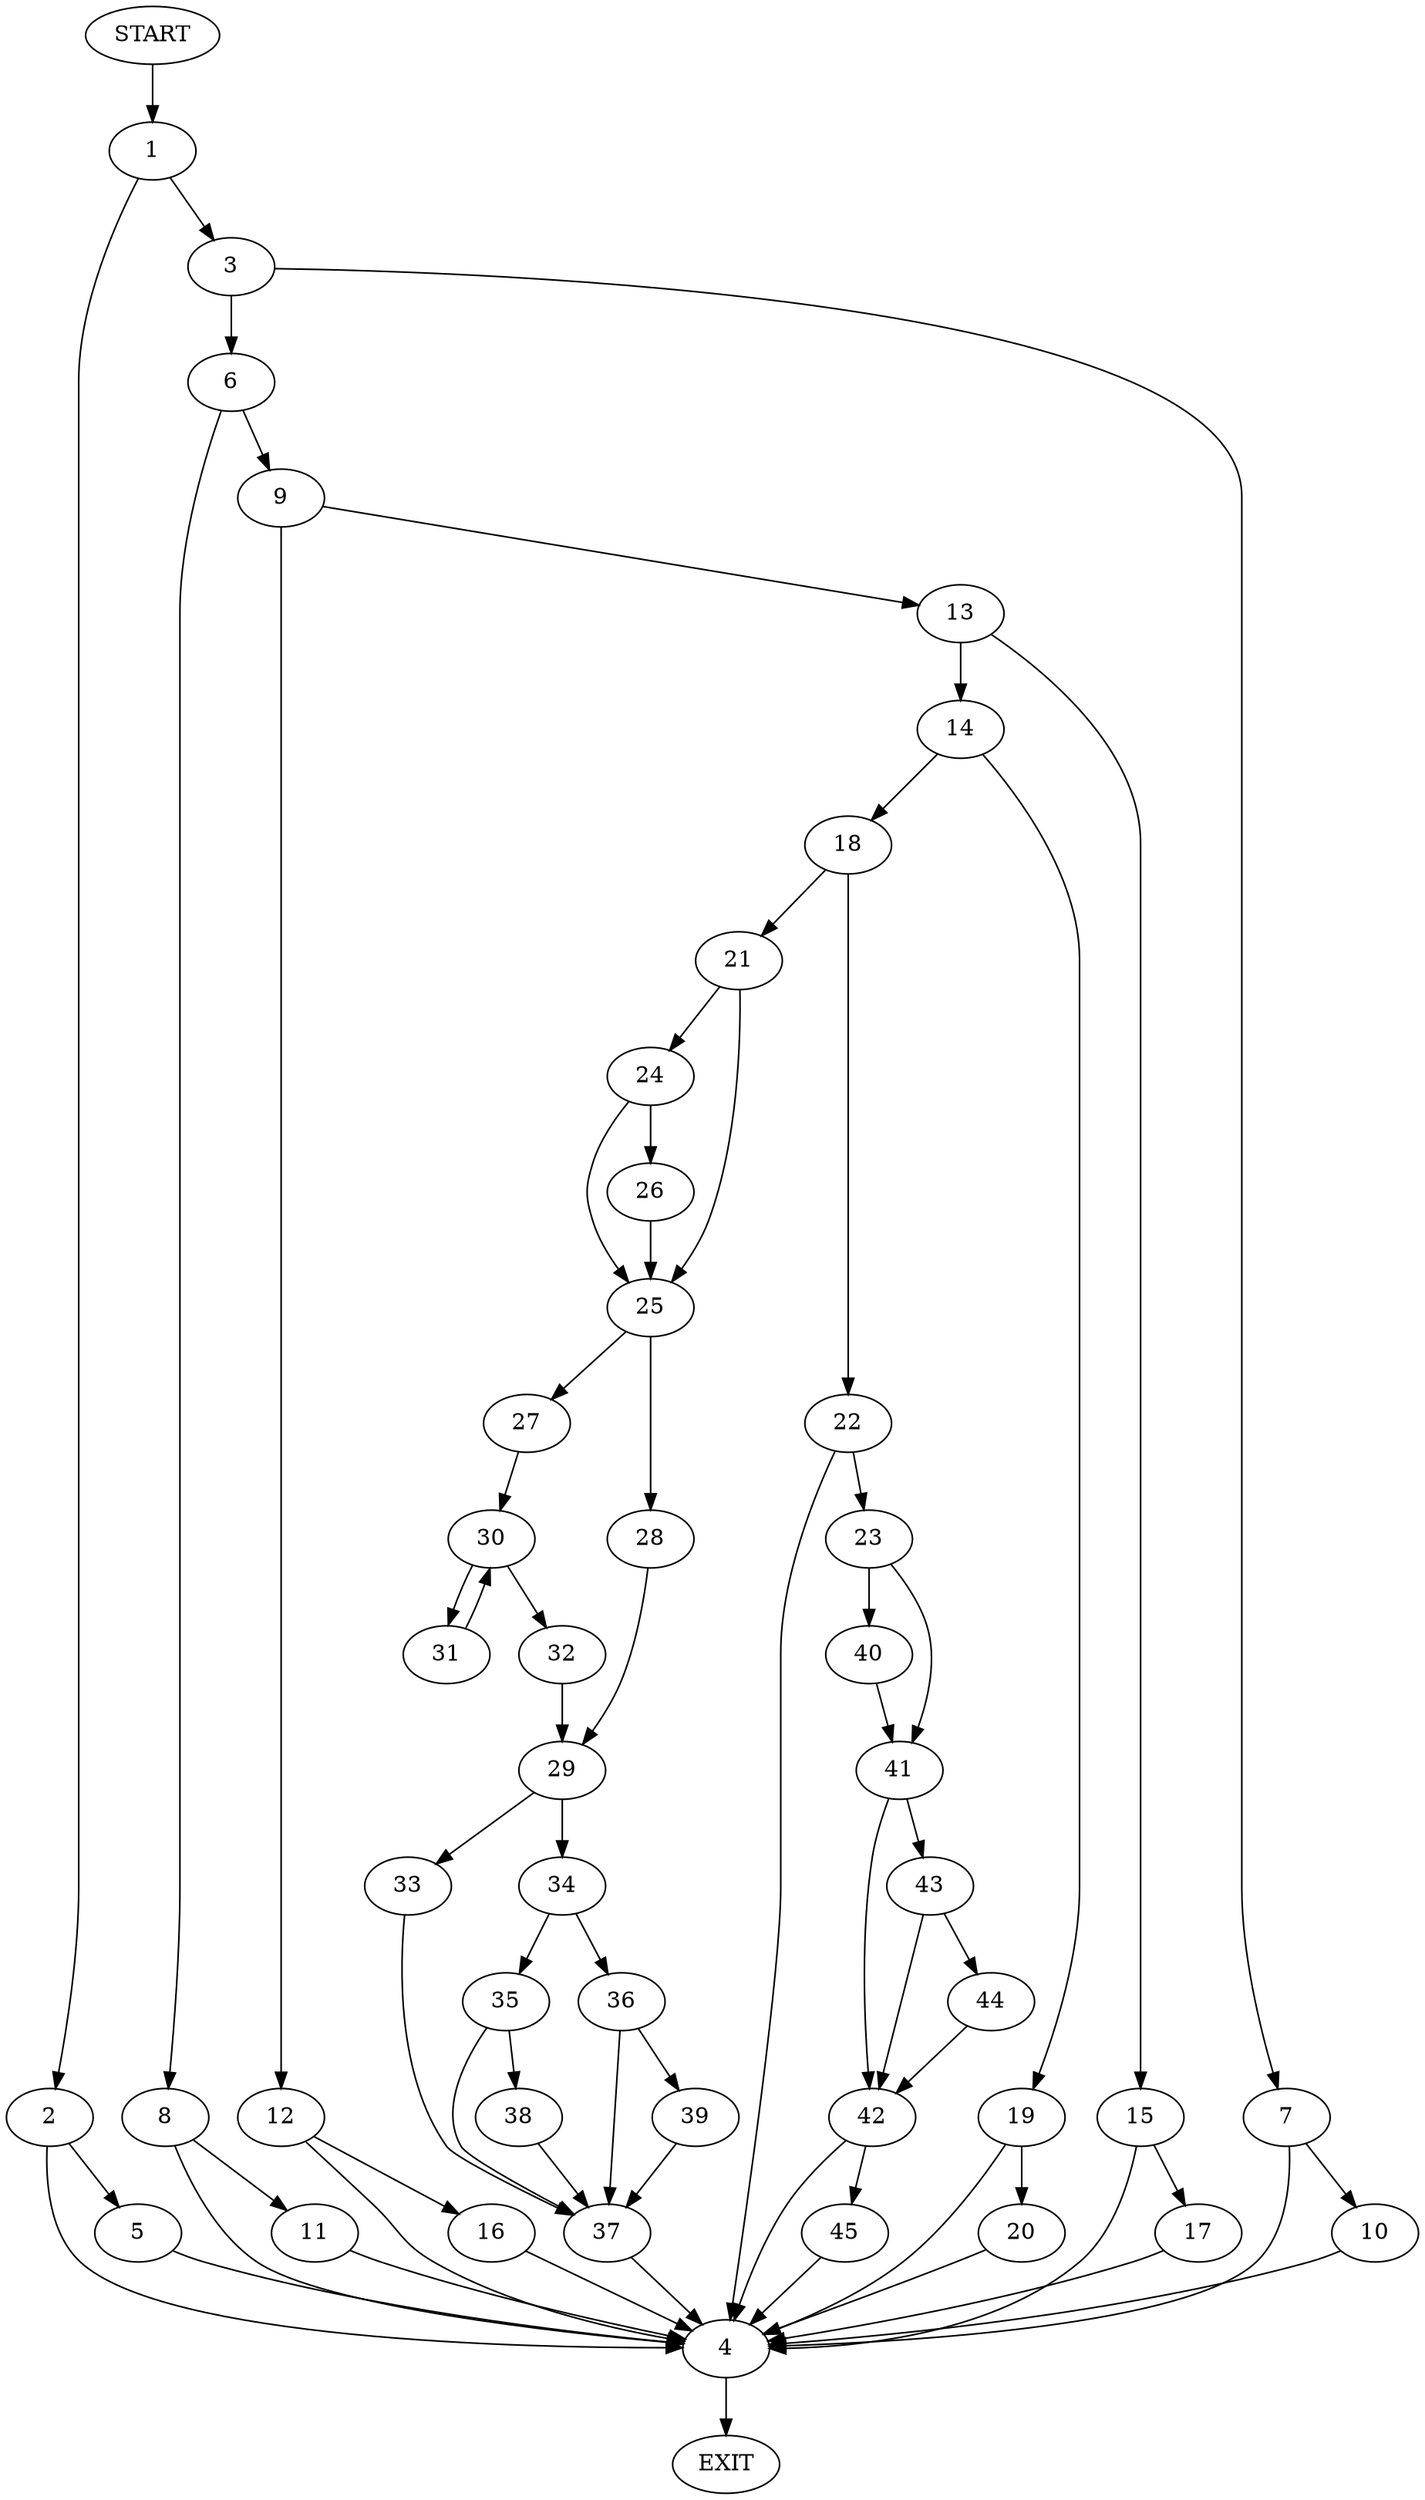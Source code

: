 digraph {
0 [label="START"]
46 [label="EXIT"]
0 -> 1
1 -> 2
1 -> 3
2 -> 4
2 -> 5
3 -> 6
3 -> 7
4 -> 46
5 -> 4
6 -> 8
6 -> 9
7 -> 10
7 -> 4
10 -> 4
8 -> 4
8 -> 11
9 -> 12
9 -> 13
11 -> 4
13 -> 14
13 -> 15
12 -> 4
12 -> 16
16 -> 4
15 -> 4
15 -> 17
14 -> 18
14 -> 19
17 -> 4
19 -> 20
19 -> 4
18 -> 21
18 -> 22
20 -> 4
22 -> 4
22 -> 23
21 -> 24
21 -> 25
24 -> 25
24 -> 26
25 -> 27
25 -> 28
26 -> 25
28 -> 29
27 -> 30
30 -> 31
30 -> 32
32 -> 29
31 -> 30
29 -> 33
29 -> 34
34 -> 35
34 -> 36
33 -> 37
37 -> 4
35 -> 38
35 -> 37
36 -> 37
36 -> 39
38 -> 37
39 -> 37
23 -> 40
23 -> 41
41 -> 42
41 -> 43
40 -> 41
43 -> 44
43 -> 42
42 -> 45
42 -> 4
44 -> 42
45 -> 4
}
